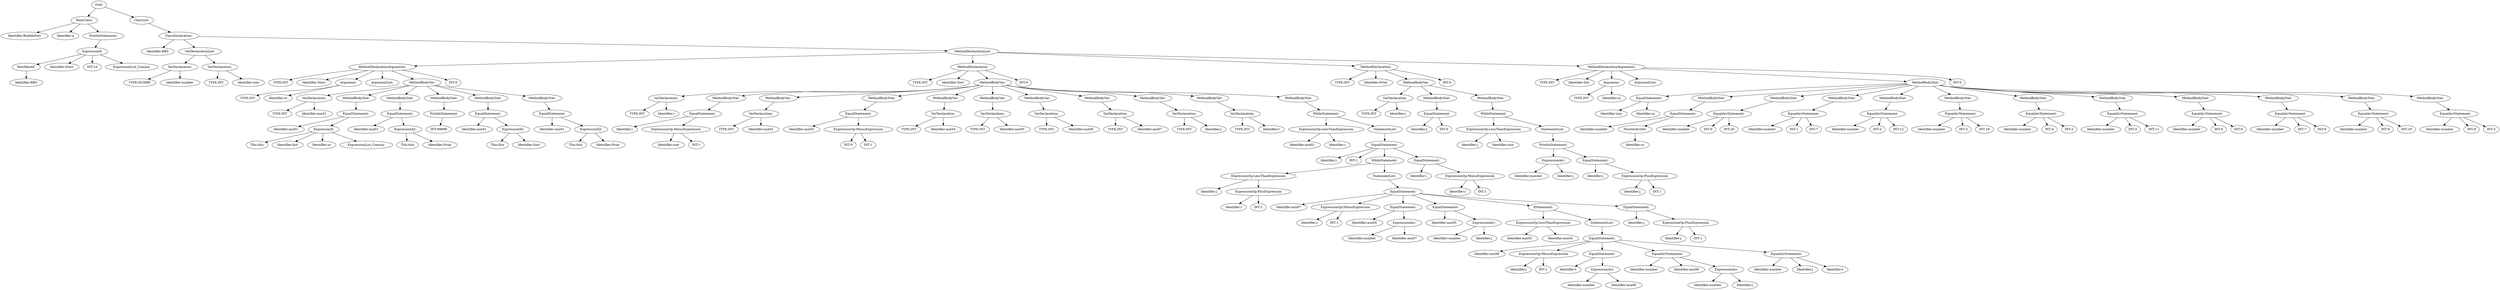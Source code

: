 digraph {
n0 [label="Goal:"];
n1 [label="MainClass:"];
n2 [label="Identifier:BubbleSort"];
n1 -> n2
n3 [label="Identifier:a"];
n1 -> n3
n4 [label="PrintlnStatement:"];
n5 [label="ExpressionX:"];
n6 [label="NewIdentif:"];
n7 [label="Identifier:BBS"];
n6 -> n7
n5 -> n6
n8 [label="Identifier:Start"];
n5 -> n8
n9 [label="INT:10"];
n5 -> n9
n10 [label="ExpressionList_Comma:"];
n5 -> n10
n4 -> n5
n1 -> n4
n0 -> n1
n11 [label="ClassList:"];
n12 [label="ClassDeclaration:"];
n13 [label="Identifier:BBS"];
n12 -> n13
n14 [label="VarDeclarationList:"];
n15 [label="VarDeclaration:"];
n16 [label="TYPE:INTARR"];
n15 -> n16
n17 [label="Identifier:number"];
n15 -> n17
n14 -> n15
n18 [label="VarDeclaration:"];
n19 [label="TYPE:INT"];
n18 -> n19
n20 [label="Identifier:size"];
n18 -> n20
n14 -> n18
n12 -> n14
n21 [label="MethodDeclarationList:"];
n22 [label="MethodDeclarationArguments:"];
n23 [label="TYPE:INT"];
n22 -> n23
n24 [label="Identifier:Start"];
n22 -> n24
n25 [label="Argumenr:"];
n26 [label="TYPE:INT"];
n25 -> n26
n27 [label="Identifier:sz"];
n25 -> n27
n22 -> n25
n28 [label="ArgumentList:"];
n22 -> n28
n29 [label="MethodBodyVar:"];
n30 [label="VarDeclaration:"];
n31 [label="TYPE:INT"];
n30 -> n31
n32 [label="Identifier:aux01"];
n30 -> n32
n29 -> n30
n33 [label="MethodBodyStat:"];
n34 [label="EqualStatement:"];
n35 [label="Identifier:aux01"];
n34 -> n35
n36 [label="ExpressionX:"];
n37 [label="This:this"];
n36 -> n37
n38 [label="Identifier:Init"];
n36 -> n38
n39 [label="Identifier:sz"];
n36 -> n39
n40 [label="ExpressionList_Comma:"];
n36 -> n40
n34 -> n36
n33 -> n34
n29 -> n33
n41 [label="MethodBodyStat:"];
n42 [label="EqualStatement:"];
n43 [label="Identifier:aux01"];
n42 -> n43
n44 [label="ExpressionX2:"];
n45 [label="This:this"];
n44 -> n45
n46 [label="Identifier:Print"];
n44 -> n46
n42 -> n44
n41 -> n42
n29 -> n41
n47 [label="MethodBodyStat:"];
n48 [label="PrintlnStatement:"];
n49 [label="INT:99999"];
n48 -> n49
n47 -> n48
n29 -> n47
n50 [label="MethodBodyStat:"];
n51 [label="EqualStatement:"];
n52 [label="Identifier:aux01"];
n51 -> n52
n53 [label="ExpressionX2:"];
n54 [label="This:this"];
n53 -> n54
n55 [label="Identifier:Sort"];
n53 -> n55
n51 -> n53
n50 -> n51
n29 -> n50
n56 [label="MethodBodyStat:"];
n57 [label="EqualStatement:"];
n58 [label="Identifier:aux01"];
n57 -> n58
n59 [label="ExpressionX2:"];
n60 [label="This:this"];
n59 -> n60
n61 [label="Identifier:Print"];
n59 -> n61
n57 -> n59
n56 -> n57
n29 -> n56
n22 -> n29
n62 [label="INT:0"];
n22 -> n62
n21 -> n22
n63 [label="MethodDeclaration:"];
n64 [label="TYPE:INT"];
n63 -> n64
n65 [label="Identifier:Sort"];
n63 -> n65
n66 [label="MethodBodyVar:"];
n67 [label="VarDeclaration:"];
n68 [label="TYPE:INT"];
n67 -> n68
n69 [label="Identifier:i"];
n67 -> n69
n66 -> n67
n70 [label="MethodBodyStat:"];
n71 [label="EqualStatement:"];
n72 [label="Identifier:i"];
n71 -> n72
n73 [label="ExpressionOp:MinusExpression"];
n74 [label="Identifier:size"];
n73 -> n74
n75 [label="INT:1"];
n73 -> n75
n71 -> n73
n70 -> n71
n66 -> n70
n76 [label="MethodBodyVar:"];
n77 [label="VarDeclaration:"];
n78 [label="TYPE:INT"];
n77 -> n78
n79 [label="Identifier:aux02"];
n77 -> n79
n76 -> n77
n66 -> n76
n80 [label="MethodBodyStat:"];
n81 [label="EqualStatement:"];
n82 [label="Identifier:aux02"];
n81 -> n82
n83 [label="ExpressionOp:MinusExpression"];
n84 [label="INT:0"];
n83 -> n84
n85 [label="INT:1"];
n83 -> n85
n81 -> n83
n80 -> n81
n66 -> n80
n86 [label="MethodBodyVar:"];
n87 [label="VarDeclaration:"];
n88 [label="TYPE:INT"];
n87 -> n88
n89 [label="Identifier:aux04"];
n87 -> n89
n86 -> n87
n66 -> n86
n90 [label="MethodBodyVar:"];
n91 [label="VarDeclaration:"];
n92 [label="TYPE:INT"];
n91 -> n92
n93 [label="Identifier:aux05"];
n91 -> n93
n90 -> n91
n66 -> n90
n94 [label="MethodBodyVar:"];
n95 [label="VarDeclaration:"];
n96 [label="TYPE:INT"];
n95 -> n96
n97 [label="Identifier:aux06"];
n95 -> n97
n94 -> n95
n66 -> n94
n98 [label="MethodBodyVar:"];
n99 [label="VarDeclaration:"];
n100 [label="TYPE:INT"];
n99 -> n100
n101 [label="Identifier:aux07"];
n99 -> n101
n98 -> n99
n66 -> n98
n102 [label="MethodBodyVar:"];
n103 [label="VarDeclaration:"];
n104 [label="TYPE:INT"];
n103 -> n104
n105 [label="Identifier:j"];
n103 -> n105
n102 -> n103
n66 -> n102
n106 [label="MethodBodyVar:"];
n107 [label="VarDeclaration:"];
n108 [label="TYPE:INT"];
n107 -> n108
n109 [label="Identifier:t"];
n107 -> n109
n106 -> n107
n66 -> n106
n110 [label="MethodBodyStat:"];
n111 [label="WhileStatement:"];
n112 [label="ExpressionOp:LessThanExpression"];
n113 [label="Identifier:aux02"];
n112 -> n113
n114 [label="Identifier:i"];
n112 -> n114
n111 -> n112
n115 [label="StatementList:"];
n116 [label="EqualStatement:"];
n117 [label="Identifier:j"];
n116 -> n117
n118 [label="INT:1"];
n116 -> n118
n119 [label="WhileStatement:"];
n120 [label="ExpressionOp:LessThanExpression"];
n121 [label="Identifier:j"];
n120 -> n121
n122 [label="ExpressionOp:PlusExpression"];
n123 [label="Identifier:i"];
n122 -> n123
n124 [label="INT:1"];
n122 -> n124
n120 -> n122
n119 -> n120
n125 [label="StatementList:"];
n126 [label="EqualStatement:"];
n127 [label="Identifier:aux07"];
n126 -> n127
n128 [label="ExpressionOp:MinusExpression"];
n129 [label="Identifier:j"];
n128 -> n129
n130 [label="INT:1"];
n128 -> n130
n126 -> n128
n131 [label="EqualStatement:"];
n132 [label="Identifier:aux04"];
n131 -> n132
n133 [label="ExpressionArr:"];
n134 [label="Identifier:number"];
n133 -> n134
n135 [label="Identifier:aux07"];
n133 -> n135
n131 -> n133
n126 -> n131
n136 [label="EqualStatement:"];
n137 [label="Identifier:aux05"];
n136 -> n137
n138 [label="ExpressionArr:"];
n139 [label="Identifier:number"];
n138 -> n139
n140 [label="Identifier:j"];
n138 -> n140
n136 -> n138
n126 -> n136
n141 [label="IfStatement:"];
n142 [label="ExpressionOp:LessThanExpression"];
n143 [label="Identifier:aux05"];
n142 -> n143
n144 [label="Identifier:aux04"];
n142 -> n144
n141 -> n142
n145 [label="StatementList:"];
n146 [label="EqualStatement:"];
n147 [label="Identifier:aux06"];
n146 -> n147
n148 [label="ExpressionOp:MinusExpression"];
n149 [label="Identifier:j"];
n148 -> n149
n150 [label="INT:1"];
n148 -> n150
n146 -> n148
n151 [label="EqualStatement:"];
n152 [label="Identifier:t"];
n151 -> n152
n153 [label="ExpressionArr:"];
n154 [label="Identifier:number"];
n153 -> n154
n155 [label="Identifier:aux06"];
n153 -> n155
n151 -> n153
n146 -> n151
n156 [label="EqualArrStatement:"];
n157 [label="Identifier:number"];
n156 -> n157
n158 [label="Identifier:aux06"];
n156 -> n158
n159 [label="ExpressionArr:"];
n160 [label="Identifier:number"];
n159 -> n160
n161 [label="Identifier:j"];
n159 -> n161
n156 -> n159
n146 -> n156
n162 [label="EqualArrStatement:"];
n163 [label="Identifier:number"];
n162 -> n163
n164 [label="Identifier:j"];
n162 -> n164
n165 [label="Identifier:t"];
n162 -> n165
n146 -> n162
n145 -> n146
n141 -> n145
n126 -> n141
n166 [label="EqualStatement:"];
n167 [label="Identifier:j"];
n166 -> n167
n168 [label="ExpressionOp:PlusExpression"];
n169 [label="Identifier:j"];
n168 -> n169
n170 [label="INT:1"];
n168 -> n170
n166 -> n168
n126 -> n166
n125 -> n126
n119 -> n125
n116 -> n119
n171 [label="EqualStatement:"];
n172 [label="Identifier:i"];
n171 -> n172
n173 [label="ExpressionOp:MinusExpression"];
n174 [label="Identifier:i"];
n173 -> n174
n175 [label="INT:1"];
n173 -> n175
n171 -> n173
n116 -> n171
n115 -> n116
n111 -> n115
n110 -> n111
n66 -> n110
n63 -> n66
n176 [label="INT:0"];
n63 -> n176
n21 -> n63
n177 [label="MethodDeclaration:"];
n178 [label="TYPE:INT"];
n177 -> n178
n179 [label="Identifier:Print"];
n177 -> n179
n180 [label="MethodBodyVar:"];
n181 [label="VarDeclaration:"];
n182 [label="TYPE:INT"];
n181 -> n182
n183 [label="Identifier:j"];
n181 -> n183
n180 -> n181
n184 [label="MethodBodyStat:"];
n185 [label="EqualStatement:"];
n186 [label="Identifier:j"];
n185 -> n186
n187 [label="INT:0"];
n185 -> n187
n184 -> n185
n180 -> n184
n188 [label="MethodBodyStat:"];
n189 [label="WhileStatement:"];
n190 [label="ExpressionOp:LessThanExpression"];
n191 [label="Identifier:j"];
n190 -> n191
n192 [label="Identifier:size"];
n190 -> n192
n189 -> n190
n193 [label="StatementList:"];
n194 [label="PrintlnStatement:"];
n195 [label="ExpressionArr:"];
n196 [label="Identifier:number"];
n195 -> n196
n197 [label="Identifier:j"];
n195 -> n197
n194 -> n195
n198 [label="EqualStatement:"];
n199 [label="Identifier:j"];
n198 -> n199
n200 [label="ExpressionOp:PlusExpression"];
n201 [label="Identifier:j"];
n200 -> n201
n202 [label="INT:1"];
n200 -> n202
n198 -> n200
n194 -> n198
n193 -> n194
n189 -> n193
n188 -> n189
n180 -> n188
n177 -> n180
n203 [label="INT:0"];
n177 -> n203
n21 -> n177
n204 [label="MethodDeclarationArguments:"];
n205 [label="TYPE:INT"];
n204 -> n205
n206 [label="Identifier:Init"];
n204 -> n206
n207 [label="Argumenr:"];
n208 [label="TYPE:INT"];
n207 -> n208
n209 [label="Identifier:sz"];
n207 -> n209
n204 -> n207
n210 [label="ArgumentList:"];
n204 -> n210
n211 [label="MethodBodyStat:"];
n212 [label="EqualStatement:"];
n213 [label="Identifier:size"];
n212 -> n213
n214 [label="Identifier:sz"];
n212 -> n214
n211 -> n212
n215 [label="MethodBodyStat:"];
n216 [label="EqualStatement:"];
n217 [label="Identifier:number"];
n216 -> n217
n218 [label="NewIntArrDet:"];
n219 [label="Identifier:sz"];
n218 -> n219
n216 -> n218
n215 -> n216
n211 -> n215
n220 [label="MethodBodyStat:"];
n221 [label="EqualArrStatement:"];
n222 [label="Identifier:number"];
n221 -> n222
n223 [label="INT:0"];
n221 -> n223
n224 [label="INT:20"];
n221 -> n224
n220 -> n221
n211 -> n220
n225 [label="MethodBodyStat:"];
n226 [label="EqualArrStatement:"];
n227 [label="Identifier:number"];
n226 -> n227
n228 [label="INT:1"];
n226 -> n228
n229 [label="INT:7"];
n226 -> n229
n225 -> n226
n211 -> n225
n230 [label="MethodBodyStat:"];
n231 [label="EqualArrStatement:"];
n232 [label="Identifier:number"];
n231 -> n232
n233 [label="INT:2"];
n231 -> n233
n234 [label="INT:12"];
n231 -> n234
n230 -> n231
n211 -> n230
n235 [label="MethodBodyStat:"];
n236 [label="EqualArrStatement:"];
n237 [label="Identifier:number"];
n236 -> n237
n238 [label="INT:3"];
n236 -> n238
n239 [label="INT:18"];
n236 -> n239
n235 -> n236
n211 -> n235
n240 [label="MethodBodyStat:"];
n241 [label="EqualArrStatement:"];
n242 [label="Identifier:number"];
n241 -> n242
n243 [label="INT:4"];
n241 -> n243
n244 [label="INT:2"];
n241 -> n244
n240 -> n241
n211 -> n240
n245 [label="MethodBodyStat:"];
n246 [label="EqualArrStatement:"];
n247 [label="Identifier:number"];
n246 -> n247
n248 [label="INT:5"];
n246 -> n248
n249 [label="INT:11"];
n246 -> n249
n245 -> n246
n211 -> n245
n250 [label="MethodBodyStat:"];
n251 [label="EqualArrStatement:"];
n252 [label="Identifier:number"];
n251 -> n252
n253 [label="INT:6"];
n251 -> n253
n254 [label="INT:6"];
n251 -> n254
n250 -> n251
n211 -> n250
n255 [label="MethodBodyStat:"];
n256 [label="EqualArrStatement:"];
n257 [label="Identifier:number"];
n256 -> n257
n258 [label="INT:7"];
n256 -> n258
n259 [label="INT:9"];
n256 -> n259
n255 -> n256
n211 -> n255
n260 [label="MethodBodyStat:"];
n261 [label="EqualArrStatement:"];
n262 [label="Identifier:number"];
n261 -> n262
n263 [label="INT:8"];
n261 -> n263
n264 [label="INT:19"];
n261 -> n264
n260 -> n261
n211 -> n260
n265 [label="MethodBodyStat:"];
n266 [label="EqualArrStatement:"];
n267 [label="Identifier:number"];
n266 -> n267
n268 [label="INT:9"];
n266 -> n268
n269 [label="INT:5"];
n266 -> n269
n265 -> n266
n211 -> n265
n204 -> n211
n270 [label="INT:0"];
n204 -> n270
n21 -> n204
n12 -> n21
n11 -> n12
n0 -> n11
}
